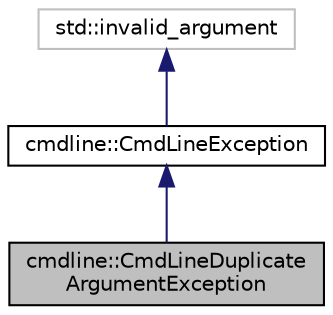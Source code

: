 digraph "cmdline::CmdLineDuplicateArgumentException"
{
 // LATEX_PDF_SIZE
  edge [fontname="Helvetica",fontsize="10",labelfontname="Helvetica",labelfontsize="10"];
  node [fontname="Helvetica",fontsize="10",shape=record];
  Node1 [label="cmdline::CmdLineDuplicate\lArgumentException",height=0.2,width=0.4,color="black", fillcolor="grey75", style="filled", fontcolor="black",tooltip=" "];
  Node2 -> Node1 [dir="back",color="midnightblue",fontsize="10",style="solid",fontname="Helvetica"];
  Node2 [label="cmdline::CmdLineException",height=0.2,width=0.4,color="black", fillcolor="white", style="filled",URL="$classcmdline_1_1_cmd_line_exception.html",tooltip=" "];
  Node3 -> Node2 [dir="back",color="midnightblue",fontsize="10",style="solid",fontname="Helvetica"];
  Node3 [label="std::invalid_argument",height=0.2,width=0.4,color="grey75", fillcolor="white", style="filled",tooltip=" "];
}
